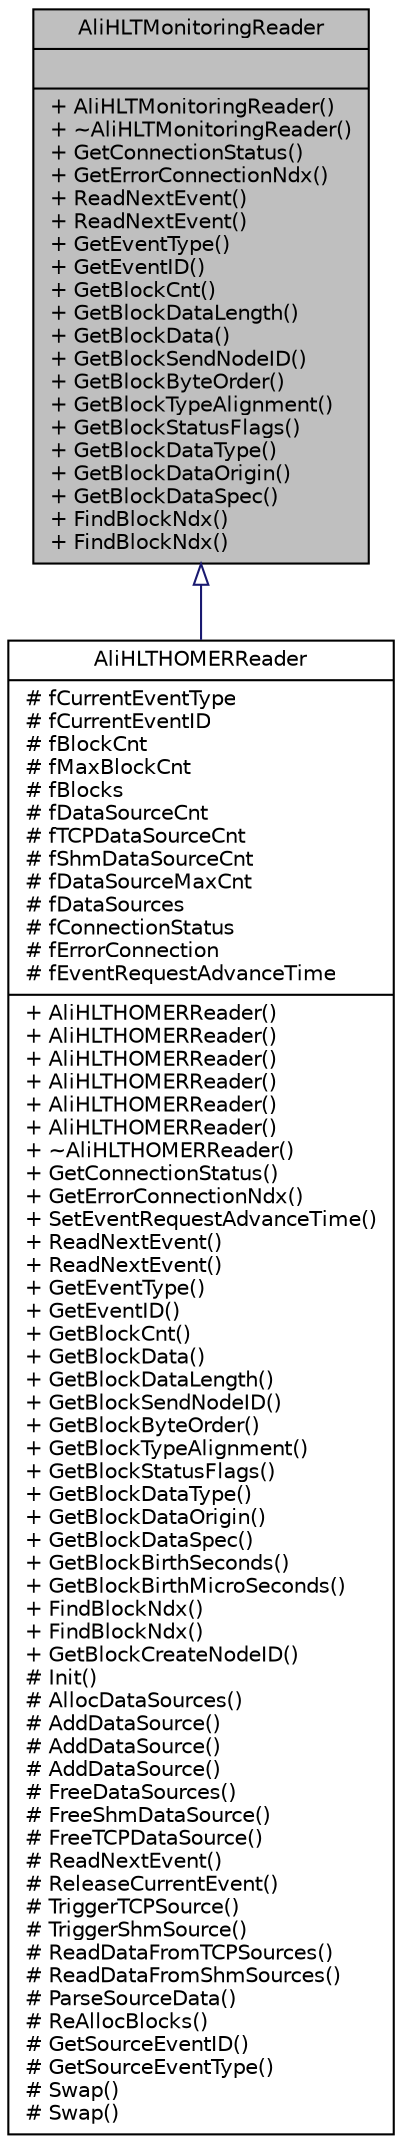 digraph "AliHLTMonitoringReader"
{
 // INTERACTIVE_SVG=YES
  bgcolor="transparent";
  edge [fontname="Helvetica",fontsize="10",labelfontname="Helvetica",labelfontsize="10"];
  node [fontname="Helvetica",fontsize="10",shape=record];
  Node1 [label="{AliHLTMonitoringReader\n||+ AliHLTMonitoringReader()\l+ ~AliHLTMonitoringReader()\l+ GetConnectionStatus()\l+ GetErrorConnectionNdx()\l+ ReadNextEvent()\l+ ReadNextEvent()\l+ GetEventType()\l+ GetEventID()\l+ GetBlockCnt()\l+ GetBlockDataLength()\l+ GetBlockData()\l+ GetBlockSendNodeID()\l+ GetBlockByteOrder()\l+ GetBlockTypeAlignment()\l+ GetBlockStatusFlags()\l+ GetBlockDataType()\l+ GetBlockDataOrigin()\l+ GetBlockDataSpec()\l+ FindBlockNdx()\l+ FindBlockNdx()\l}",height=0.2,width=0.4,color="black", fillcolor="grey75", style="filled", fontcolor="black"];
  Node1 -> Node2 [dir="back",color="midnightblue",fontsize="10",style="solid",arrowtail="onormal",fontname="Helvetica"];
  Node2 [label="{AliHLTHOMERReader\n|# fCurrentEventType\l# fCurrentEventID\l# fBlockCnt\l# fMaxBlockCnt\l# fBlocks\l# fDataSourceCnt\l# fTCPDataSourceCnt\l# fShmDataSourceCnt\l# fDataSourceMaxCnt\l# fDataSources\l# fConnectionStatus\l# fErrorConnection\l# fEventRequestAdvanceTime\l|+ AliHLTHOMERReader()\l+ AliHLTHOMERReader()\l+ AliHLTHOMERReader()\l+ AliHLTHOMERReader()\l+ AliHLTHOMERReader()\l+ AliHLTHOMERReader()\l+ ~AliHLTHOMERReader()\l+ GetConnectionStatus()\l+ GetErrorConnectionNdx()\l+ SetEventRequestAdvanceTime()\l+ ReadNextEvent()\l+ ReadNextEvent()\l+ GetEventType()\l+ GetEventID()\l+ GetBlockCnt()\l+ GetBlockData()\l+ GetBlockDataLength()\l+ GetBlockSendNodeID()\l+ GetBlockByteOrder()\l+ GetBlockTypeAlignment()\l+ GetBlockStatusFlags()\l+ GetBlockDataType()\l+ GetBlockDataOrigin()\l+ GetBlockDataSpec()\l+ GetBlockBirthSeconds()\l+ GetBlockBirthMicroSeconds()\l+ FindBlockNdx()\l+ FindBlockNdx()\l+ GetBlockCreateNodeID()\l# Init()\l# AllocDataSources()\l# AddDataSource()\l# AddDataSource()\l# AddDataSource()\l# FreeDataSources()\l# FreeShmDataSource()\l# FreeTCPDataSource()\l# ReadNextEvent()\l# ReleaseCurrentEvent()\l# TriggerTCPSource()\l# TriggerShmSource()\l# ReadDataFromTCPSources()\l# ReadDataFromShmSources()\l# ParseSourceData()\l# ReAllocBlocks()\l# GetSourceEventID()\l# GetSourceEventType()\l# Swap()\l# Swap()\l}",height=0.2,width=0.4,color="black",URL="$d5/d54/classAliHLTHOMERReader.html"];
}
